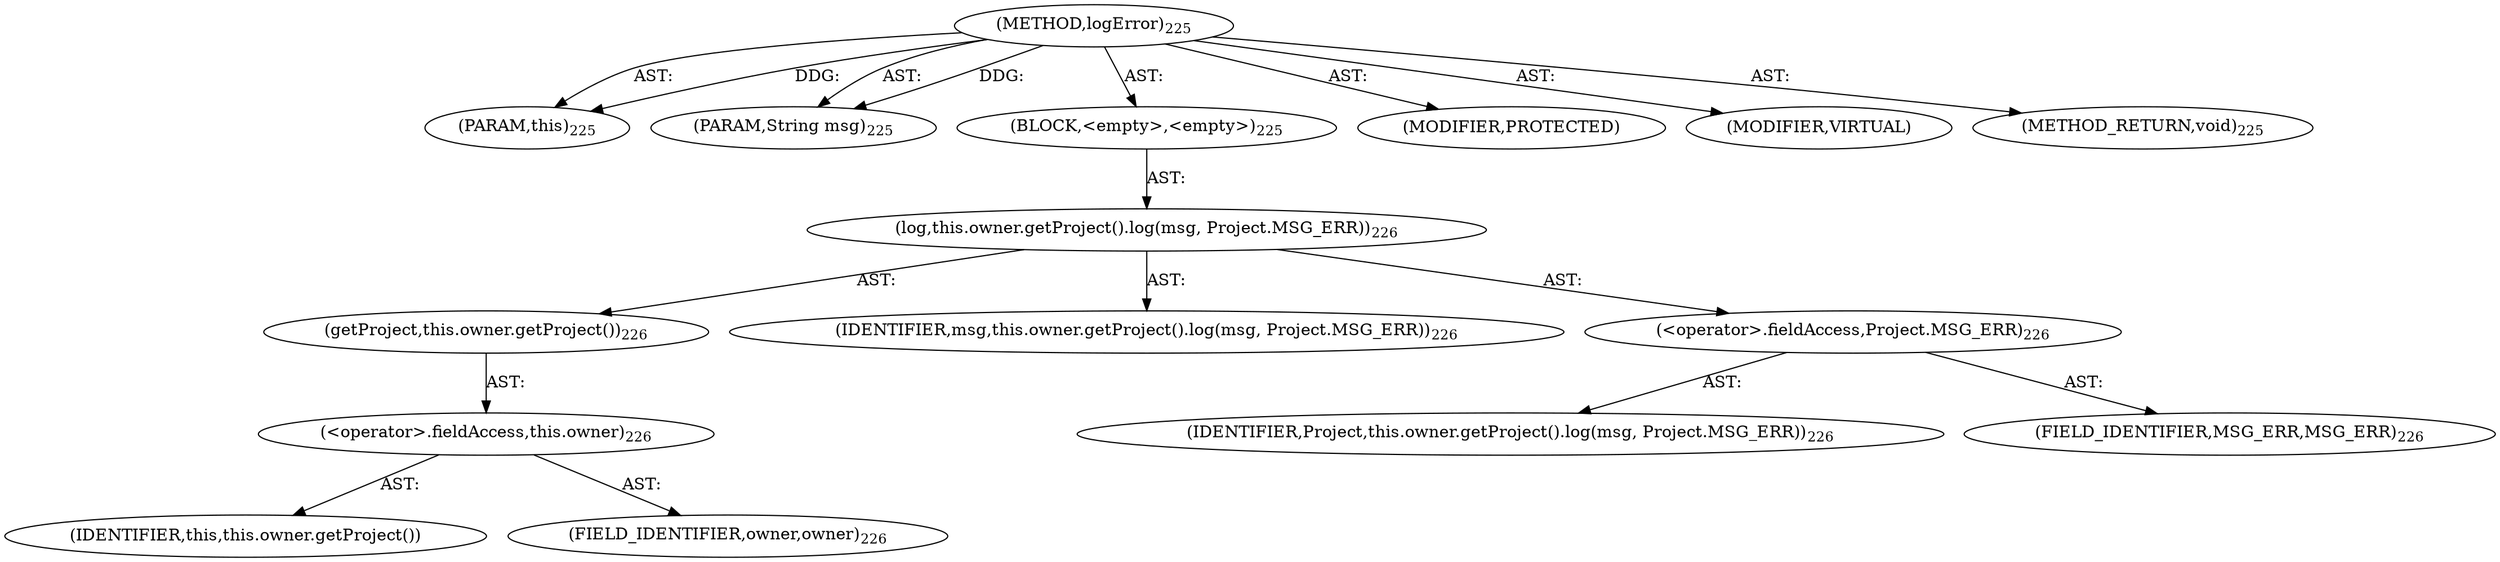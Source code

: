 digraph "logError" {  
"111669149702" [label = <(METHOD,logError)<SUB>225</SUB>> ]
"115964117008" [label = <(PARAM,this)<SUB>225</SUB>> ]
"115964117009" [label = <(PARAM,String msg)<SUB>225</SUB>> ]
"25769803782" [label = <(BLOCK,&lt;empty&gt;,&lt;empty&gt;)<SUB>225</SUB>> ]
"30064771103" [label = <(log,this.owner.getProject().log(msg, Project.MSG_ERR))<SUB>226</SUB>> ]
"30064771104" [label = <(getProject,this.owner.getProject())<SUB>226</SUB>> ]
"30064771105" [label = <(&lt;operator&gt;.fieldAccess,this.owner)<SUB>226</SUB>> ]
"68719476764" [label = <(IDENTIFIER,this,this.owner.getProject())> ]
"55834574863" [label = <(FIELD_IDENTIFIER,owner,owner)<SUB>226</SUB>> ]
"68719476765" [label = <(IDENTIFIER,msg,this.owner.getProject().log(msg, Project.MSG_ERR))<SUB>226</SUB>> ]
"30064771106" [label = <(&lt;operator&gt;.fieldAccess,Project.MSG_ERR)<SUB>226</SUB>> ]
"68719476766" [label = <(IDENTIFIER,Project,this.owner.getProject().log(msg, Project.MSG_ERR))<SUB>226</SUB>> ]
"55834574864" [label = <(FIELD_IDENTIFIER,MSG_ERR,MSG_ERR)<SUB>226</SUB>> ]
"133143986199" [label = <(MODIFIER,PROTECTED)> ]
"133143986200" [label = <(MODIFIER,VIRTUAL)> ]
"128849018886" [label = <(METHOD_RETURN,void)<SUB>225</SUB>> ]
  "111669149702" -> "115964117008"  [ label = "AST: "] 
  "111669149702" -> "115964117009"  [ label = "AST: "] 
  "111669149702" -> "25769803782"  [ label = "AST: "] 
  "111669149702" -> "133143986199"  [ label = "AST: "] 
  "111669149702" -> "133143986200"  [ label = "AST: "] 
  "111669149702" -> "128849018886"  [ label = "AST: "] 
  "25769803782" -> "30064771103"  [ label = "AST: "] 
  "30064771103" -> "30064771104"  [ label = "AST: "] 
  "30064771103" -> "68719476765"  [ label = "AST: "] 
  "30064771103" -> "30064771106"  [ label = "AST: "] 
  "30064771104" -> "30064771105"  [ label = "AST: "] 
  "30064771105" -> "68719476764"  [ label = "AST: "] 
  "30064771105" -> "55834574863"  [ label = "AST: "] 
  "30064771106" -> "68719476766"  [ label = "AST: "] 
  "30064771106" -> "55834574864"  [ label = "AST: "] 
  "111669149702" -> "115964117008"  [ label = "DDG: "] 
  "111669149702" -> "115964117009"  [ label = "DDG: "] 
}

